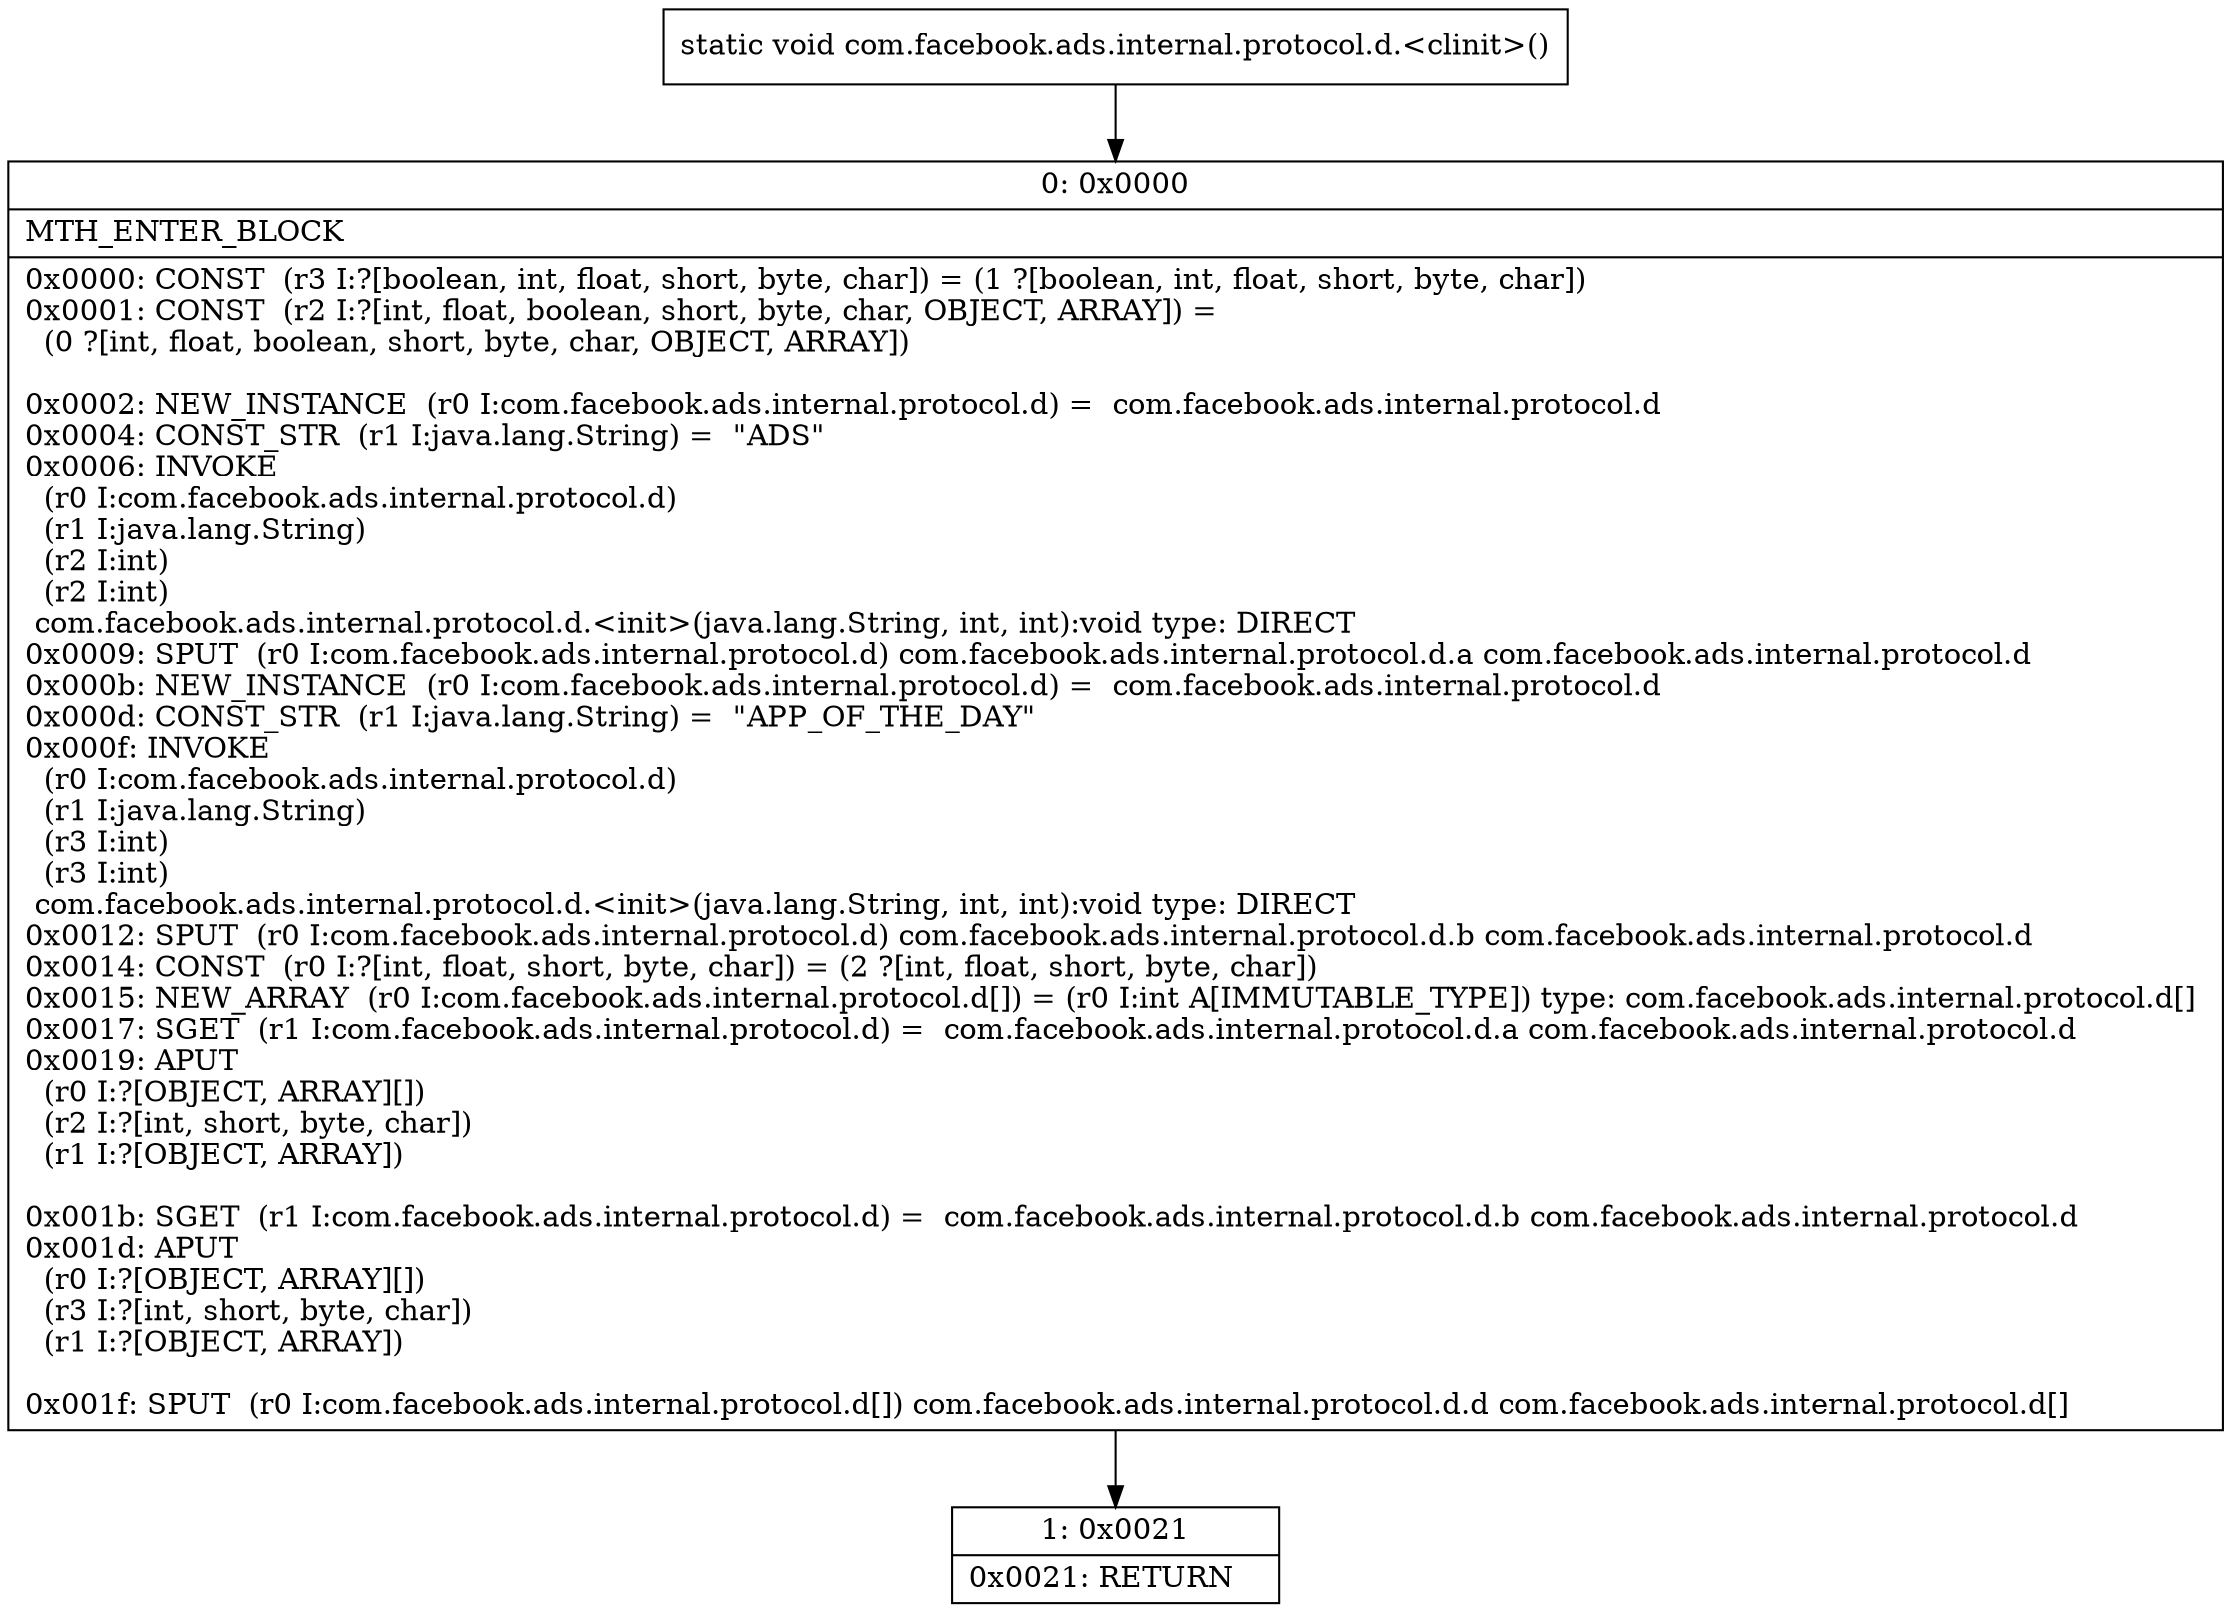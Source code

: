 digraph "CFG forcom.facebook.ads.internal.protocol.d.\<clinit\>()V" {
Node_0 [shape=record,label="{0\:\ 0x0000|MTH_ENTER_BLOCK\l|0x0000: CONST  (r3 I:?[boolean, int, float, short, byte, char]) = (1 ?[boolean, int, float, short, byte, char]) \l0x0001: CONST  (r2 I:?[int, float, boolean, short, byte, char, OBJECT, ARRAY]) = \l  (0 ?[int, float, boolean, short, byte, char, OBJECT, ARRAY])\l \l0x0002: NEW_INSTANCE  (r0 I:com.facebook.ads.internal.protocol.d) =  com.facebook.ads.internal.protocol.d \l0x0004: CONST_STR  (r1 I:java.lang.String) =  \"ADS\" \l0x0006: INVOKE  \l  (r0 I:com.facebook.ads.internal.protocol.d)\l  (r1 I:java.lang.String)\l  (r2 I:int)\l  (r2 I:int)\l com.facebook.ads.internal.protocol.d.\<init\>(java.lang.String, int, int):void type: DIRECT \l0x0009: SPUT  (r0 I:com.facebook.ads.internal.protocol.d) com.facebook.ads.internal.protocol.d.a com.facebook.ads.internal.protocol.d \l0x000b: NEW_INSTANCE  (r0 I:com.facebook.ads.internal.protocol.d) =  com.facebook.ads.internal.protocol.d \l0x000d: CONST_STR  (r1 I:java.lang.String) =  \"APP_OF_THE_DAY\" \l0x000f: INVOKE  \l  (r0 I:com.facebook.ads.internal.protocol.d)\l  (r1 I:java.lang.String)\l  (r3 I:int)\l  (r3 I:int)\l com.facebook.ads.internal.protocol.d.\<init\>(java.lang.String, int, int):void type: DIRECT \l0x0012: SPUT  (r0 I:com.facebook.ads.internal.protocol.d) com.facebook.ads.internal.protocol.d.b com.facebook.ads.internal.protocol.d \l0x0014: CONST  (r0 I:?[int, float, short, byte, char]) = (2 ?[int, float, short, byte, char]) \l0x0015: NEW_ARRAY  (r0 I:com.facebook.ads.internal.protocol.d[]) = (r0 I:int A[IMMUTABLE_TYPE]) type: com.facebook.ads.internal.protocol.d[] \l0x0017: SGET  (r1 I:com.facebook.ads.internal.protocol.d) =  com.facebook.ads.internal.protocol.d.a com.facebook.ads.internal.protocol.d \l0x0019: APUT  \l  (r0 I:?[OBJECT, ARRAY][])\l  (r2 I:?[int, short, byte, char])\l  (r1 I:?[OBJECT, ARRAY])\l \l0x001b: SGET  (r1 I:com.facebook.ads.internal.protocol.d) =  com.facebook.ads.internal.protocol.d.b com.facebook.ads.internal.protocol.d \l0x001d: APUT  \l  (r0 I:?[OBJECT, ARRAY][])\l  (r3 I:?[int, short, byte, char])\l  (r1 I:?[OBJECT, ARRAY])\l \l0x001f: SPUT  (r0 I:com.facebook.ads.internal.protocol.d[]) com.facebook.ads.internal.protocol.d.d com.facebook.ads.internal.protocol.d[] \l}"];
Node_1 [shape=record,label="{1\:\ 0x0021|0x0021: RETURN   \l}"];
MethodNode[shape=record,label="{static void com.facebook.ads.internal.protocol.d.\<clinit\>() }"];
MethodNode -> Node_0;
Node_0 -> Node_1;
}

